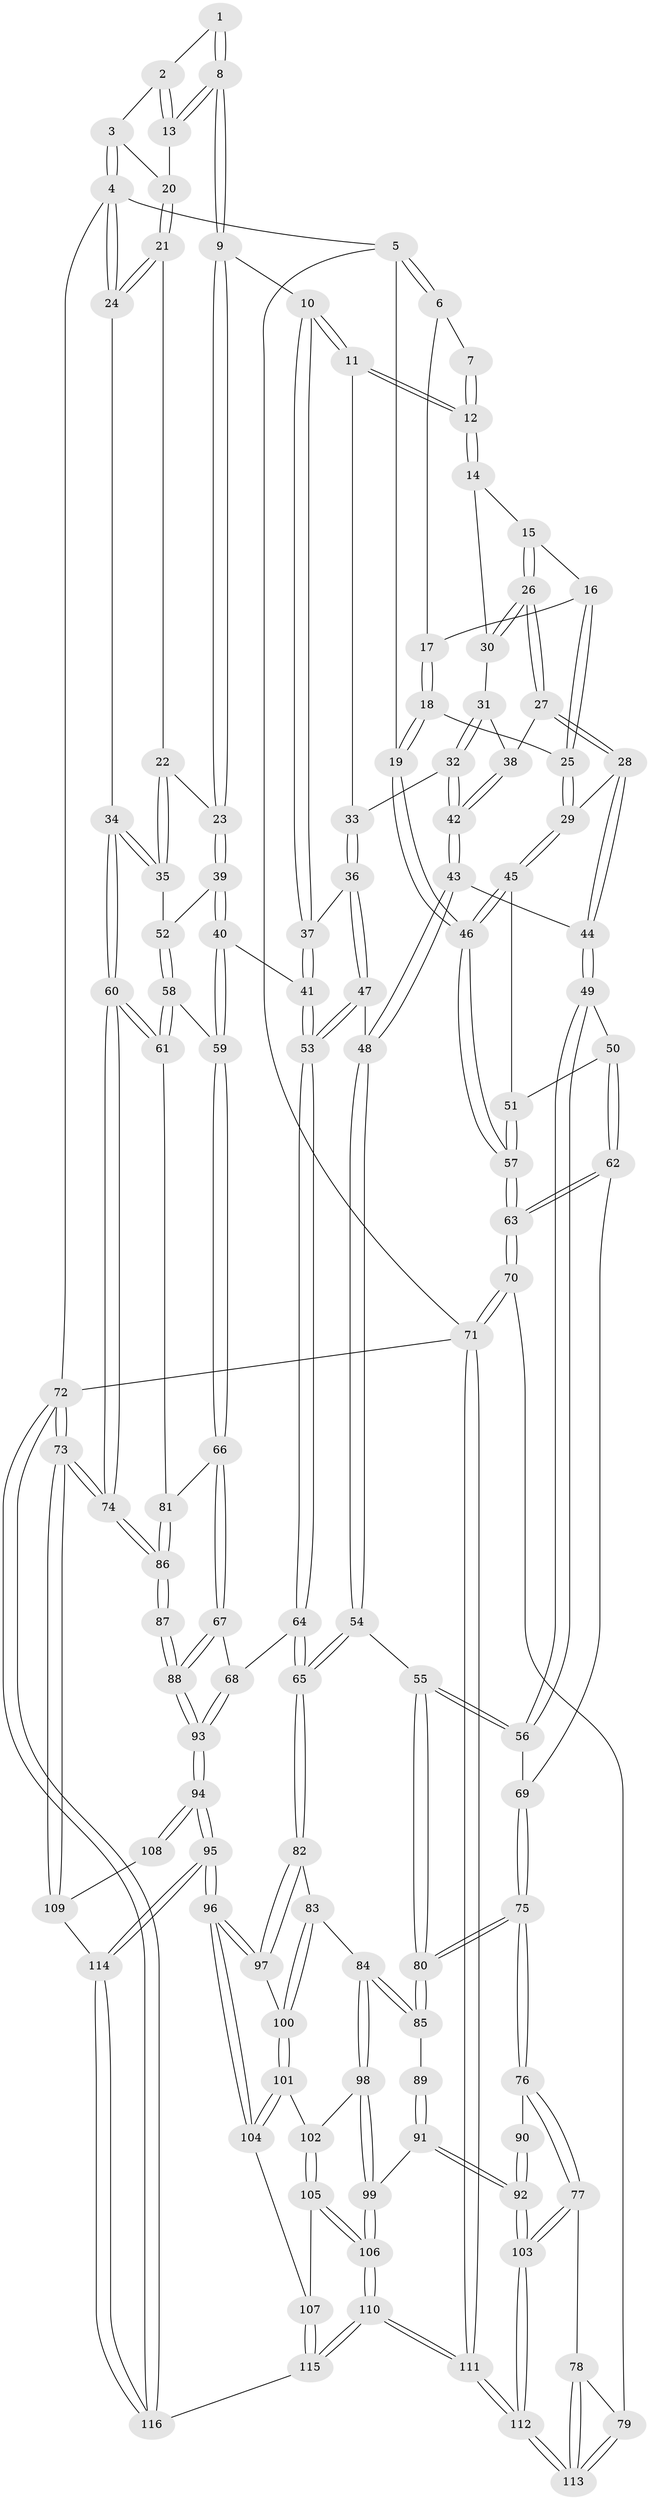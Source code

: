 // coarse degree distribution, {3: 0.1724137931034483, 4: 0.27586206896551724, 5: 0.3103448275862069, 6: 0.15517241379310345, 7: 0.034482758620689655, 2: 0.034482758620689655, 8: 0.017241379310344827}
// Generated by graph-tools (version 1.1) at 2025/21/03/04/25 18:21:18]
// undirected, 116 vertices, 287 edges
graph export_dot {
graph [start="1"]
  node [color=gray90,style=filled];
  1 [pos="+0.7486426613377362+0"];
  2 [pos="+0.920933261432676+0"];
  3 [pos="+1+0"];
  4 [pos="+1+0"];
  5 [pos="+0+0"];
  6 [pos="+0.12067020429395724+0"];
  7 [pos="+0.4936666705594437+0"];
  8 [pos="+0.7209004093221049+0.06798766636650057"];
  9 [pos="+0.7121857511516494+0.08569149772567118"];
  10 [pos="+0.6845091738602795+0.10573540646364646"];
  11 [pos="+0.4814302065349079+0.07628587306371594"];
  12 [pos="+0.47427766070946753+0.06642268820476921"];
  13 [pos="+0.8518084749249134+0.08946384087911337"];
  14 [pos="+0.3524367935108671+0.09040938900604187"];
  15 [pos="+0.3280259751789055+0.08919596354067298"];
  16 [pos="+0.3138412011380593+0.08491380913707565"];
  17 [pos="+0.2151683714678209+0"];
  18 [pos="+0.17800142242897585+0.16367732803380503"];
  19 [pos="+0+0.07210786157760993"];
  20 [pos="+0.8943497020964926+0.10476224771017147"];
  21 [pos="+0.9046002775262055+0.12351929711108349"];
  22 [pos="+0.9044693219084295+0.13415334648868182"];
  23 [pos="+0.8198468199153736+0.21431479705761716"];
  24 [pos="+1+0"];
  25 [pos="+0.20955284264462218+0.18281363400947756"];
  26 [pos="+0.32698854413543005+0.20211949672276505"];
  27 [pos="+0.32455814839468355+0.21176051574976212"];
  28 [pos="+0.2910575676160104+0.23499061299706878"];
  29 [pos="+0.2144940802267029+0.19763683622939537"];
  30 [pos="+0.37015615036666916+0.1740438362793264"];
  31 [pos="+0.3858757977117808+0.19818015045080015"];
  32 [pos="+0.4303285037804586+0.22300283044901925"];
  33 [pos="+0.48221753318326815+0.10285186383941189"];
  34 [pos="+1+0.2829575726164034"];
  35 [pos="+1+0.29233910694626325"];
  36 [pos="+0.5699854808062703+0.24252559123981887"];
  37 [pos="+0.6449285820332585+0.23294369939466494"];
  38 [pos="+0.32872744523103625+0.21245169484363444"];
  39 [pos="+0.8243990049463007+0.28361783158814036"];
  40 [pos="+0.7507716723424819+0.34075848886101734"];
  41 [pos="+0.7231119495149699+0.34257944527317963"];
  42 [pos="+0.43130421144511477+0.27539683640472007"];
  43 [pos="+0.4399133141064652+0.3226211218534663"];
  44 [pos="+0.3243106073048436+0.31500184728540725"];
  45 [pos="+0.18745249666434907+0.27283017084052025"];
  46 [pos="+0+0.18363748882237366"];
  47 [pos="+0.4710360491219439+0.3405277544748071"];
  48 [pos="+0.45905342986292946+0.3396808045722085"];
  49 [pos="+0.22825688498129948+0.38913774906064186"];
  50 [pos="+0.2010881820501964+0.36573911492269956"];
  51 [pos="+0.18920632492262346+0.35359677182478133"];
  52 [pos="+0.9931558949228292+0.3111513470633017"];
  53 [pos="+0.617258506238324+0.454735241721565"];
  54 [pos="+0.41052125537632556+0.4266271695624034"];
  55 [pos="+0.28759852948516285+0.5047573273219289"];
  56 [pos="+0.24102264147451613+0.4565065582213704"];
  57 [pos="+0+0.3384948588774649"];
  58 [pos="+0.9350444292746092+0.40931402063029904"];
  59 [pos="+0.8643552568745745+0.49385751818787144"];
  60 [pos="+1+0.5743271359171331"];
  61 [pos="+1+0.5691999208511335"];
  62 [pos="+0.041318831485739414+0.48200174046712785"];
  63 [pos="+0+0.39880605383142886"];
  64 [pos="+0.6177454625504731+0.5817518247521676"];
  65 [pos="+0.5226702578782834+0.6207396984847975"];
  66 [pos="+0.8639903330721849+0.5589492542699903"];
  67 [pos="+0.823031885520862+0.5782712736765927"];
  68 [pos="+0.6356980229688025+0.5914409750722254"];
  69 [pos="+0.10191687821597892+0.5099513536864786"];
  70 [pos="+0+0.7251245279612668"];
  71 [pos="+0+1"];
  72 [pos="+1+1"];
  73 [pos="+1+1"];
  74 [pos="+1+0.991115932829795"];
  75 [pos="+0.13733736190017434+0.6649842827638628"];
  76 [pos="+0.11732371905859841+0.7099102547235994"];
  77 [pos="+0.09592881941580274+0.738080221303066"];
  78 [pos="+0+0.7401770631428657"];
  79 [pos="+0+0.7253891444279771"];
  80 [pos="+0.296223370809126+0.5494671980679721"];
  81 [pos="+0.9025762369068732+0.5766416050795182"];
  82 [pos="+0.5200479287064497+0.6226502756585643"];
  83 [pos="+0.40806771121311736+0.6463688968614542"];
  84 [pos="+0.40669397829705806+0.6462052230477048"];
  85 [pos="+0.38495217479638805+0.6366759804069726"];
  86 [pos="+0.9441241512694457+0.7958606121563889"];
  87 [pos="+0.9302611920363866+0.7969665925419313"];
  88 [pos="+0.8171216338951138+0.7762710357939612"];
  89 [pos="+0.310269901622577+0.6867865936448461"];
  90 [pos="+0.27706700249613975+0.6981503853742198"];
  91 [pos="+0.2663895929555192+0.8272098632798"];
  92 [pos="+0.24939317860440013+0.8271327594137843"];
  93 [pos="+0.716227209615686+0.8147369127721098"];
  94 [pos="+0.6806649893521726+0.8960049592429307"];
  95 [pos="+0.6633944938989822+0.9275461517276469"];
  96 [pos="+0.5864410578430039+0.8700470357822857"];
  97 [pos="+0.5337200501031014+0.7672241225555341"];
  98 [pos="+0.31596214694606617+0.8170326612064766"];
  99 [pos="+0.2808687833862256+0.8297170890900244"];
  100 [pos="+0.42957079269491566+0.8192758561722562"];
  101 [pos="+0.4261783898642739+0.8311303341295313"];
  102 [pos="+0.40932305789342927+0.8413623288356797"];
  103 [pos="+0.17659462547747234+0.8342833490156699"];
  104 [pos="+0.4845184832316638+0.8637121359298849"];
  105 [pos="+0.40249149708399884+0.8779583068021887"];
  106 [pos="+0.3449362885735677+0.9511546218313981"];
  107 [pos="+0.4518378981143084+0.9323375991058811"];
  108 [pos="+0.8659663375453126+0.8755161953276637"];
  109 [pos="+0.8552277535992318+0.9221409942888622"];
  110 [pos="+0.33477072155825977+1"];
  111 [pos="+0.17463835808409228+1"];
  112 [pos="+0.15632298058134336+1"];
  113 [pos="+0.09233498832934672+0.9839641416281798"];
  114 [pos="+0.6638524351504482+0.9357900737439335"];
  115 [pos="+0.49093855056011676+1"];
  116 [pos="+0.6365098391508942+1"];
  1 -- 2;
  1 -- 8;
  1 -- 8;
  2 -- 3;
  2 -- 13;
  2 -- 13;
  3 -- 4;
  3 -- 4;
  3 -- 20;
  4 -- 5;
  4 -- 24;
  4 -- 24;
  4 -- 72;
  5 -- 6;
  5 -- 6;
  5 -- 19;
  5 -- 71;
  6 -- 7;
  6 -- 17;
  7 -- 12;
  7 -- 12;
  8 -- 9;
  8 -- 9;
  8 -- 13;
  8 -- 13;
  9 -- 10;
  9 -- 23;
  9 -- 23;
  10 -- 11;
  10 -- 11;
  10 -- 37;
  10 -- 37;
  11 -- 12;
  11 -- 12;
  11 -- 33;
  12 -- 14;
  12 -- 14;
  13 -- 20;
  14 -- 15;
  14 -- 30;
  15 -- 16;
  15 -- 26;
  15 -- 26;
  16 -- 17;
  16 -- 25;
  16 -- 25;
  17 -- 18;
  17 -- 18;
  18 -- 19;
  18 -- 19;
  18 -- 25;
  19 -- 46;
  19 -- 46;
  20 -- 21;
  20 -- 21;
  21 -- 22;
  21 -- 24;
  21 -- 24;
  22 -- 23;
  22 -- 35;
  22 -- 35;
  23 -- 39;
  23 -- 39;
  24 -- 34;
  25 -- 29;
  25 -- 29;
  26 -- 27;
  26 -- 27;
  26 -- 30;
  26 -- 30;
  27 -- 28;
  27 -- 28;
  27 -- 38;
  28 -- 29;
  28 -- 44;
  28 -- 44;
  29 -- 45;
  29 -- 45;
  30 -- 31;
  31 -- 32;
  31 -- 32;
  31 -- 38;
  32 -- 33;
  32 -- 42;
  32 -- 42;
  33 -- 36;
  33 -- 36;
  34 -- 35;
  34 -- 35;
  34 -- 60;
  34 -- 60;
  35 -- 52;
  36 -- 37;
  36 -- 47;
  36 -- 47;
  37 -- 41;
  37 -- 41;
  38 -- 42;
  38 -- 42;
  39 -- 40;
  39 -- 40;
  39 -- 52;
  40 -- 41;
  40 -- 59;
  40 -- 59;
  41 -- 53;
  41 -- 53;
  42 -- 43;
  42 -- 43;
  43 -- 44;
  43 -- 48;
  43 -- 48;
  44 -- 49;
  44 -- 49;
  45 -- 46;
  45 -- 46;
  45 -- 51;
  46 -- 57;
  46 -- 57;
  47 -- 48;
  47 -- 53;
  47 -- 53;
  48 -- 54;
  48 -- 54;
  49 -- 50;
  49 -- 56;
  49 -- 56;
  50 -- 51;
  50 -- 62;
  50 -- 62;
  51 -- 57;
  51 -- 57;
  52 -- 58;
  52 -- 58;
  53 -- 64;
  53 -- 64;
  54 -- 55;
  54 -- 65;
  54 -- 65;
  55 -- 56;
  55 -- 56;
  55 -- 80;
  55 -- 80;
  56 -- 69;
  57 -- 63;
  57 -- 63;
  58 -- 59;
  58 -- 61;
  58 -- 61;
  59 -- 66;
  59 -- 66;
  60 -- 61;
  60 -- 61;
  60 -- 74;
  60 -- 74;
  61 -- 81;
  62 -- 63;
  62 -- 63;
  62 -- 69;
  63 -- 70;
  63 -- 70;
  64 -- 65;
  64 -- 65;
  64 -- 68;
  65 -- 82;
  65 -- 82;
  66 -- 67;
  66 -- 67;
  66 -- 81;
  67 -- 68;
  67 -- 88;
  67 -- 88;
  68 -- 93;
  68 -- 93;
  69 -- 75;
  69 -- 75;
  70 -- 71;
  70 -- 71;
  70 -- 79;
  71 -- 111;
  71 -- 111;
  71 -- 72;
  72 -- 73;
  72 -- 73;
  72 -- 116;
  72 -- 116;
  73 -- 74;
  73 -- 74;
  73 -- 109;
  73 -- 109;
  74 -- 86;
  74 -- 86;
  75 -- 76;
  75 -- 76;
  75 -- 80;
  75 -- 80;
  76 -- 77;
  76 -- 77;
  76 -- 90;
  77 -- 78;
  77 -- 103;
  77 -- 103;
  78 -- 79;
  78 -- 113;
  78 -- 113;
  79 -- 113;
  79 -- 113;
  80 -- 85;
  80 -- 85;
  81 -- 86;
  81 -- 86;
  82 -- 83;
  82 -- 97;
  82 -- 97;
  83 -- 84;
  83 -- 100;
  83 -- 100;
  84 -- 85;
  84 -- 85;
  84 -- 98;
  84 -- 98;
  85 -- 89;
  86 -- 87;
  86 -- 87;
  87 -- 88;
  87 -- 88;
  88 -- 93;
  88 -- 93;
  89 -- 91;
  89 -- 91;
  90 -- 92;
  90 -- 92;
  91 -- 92;
  91 -- 92;
  91 -- 99;
  92 -- 103;
  92 -- 103;
  93 -- 94;
  93 -- 94;
  94 -- 95;
  94 -- 95;
  94 -- 108;
  94 -- 108;
  95 -- 96;
  95 -- 96;
  95 -- 114;
  95 -- 114;
  96 -- 97;
  96 -- 97;
  96 -- 104;
  96 -- 104;
  97 -- 100;
  98 -- 99;
  98 -- 99;
  98 -- 102;
  99 -- 106;
  99 -- 106;
  100 -- 101;
  100 -- 101;
  101 -- 102;
  101 -- 104;
  101 -- 104;
  102 -- 105;
  102 -- 105;
  103 -- 112;
  103 -- 112;
  104 -- 107;
  105 -- 106;
  105 -- 106;
  105 -- 107;
  106 -- 110;
  106 -- 110;
  107 -- 115;
  107 -- 115;
  108 -- 109;
  109 -- 114;
  110 -- 111;
  110 -- 111;
  110 -- 115;
  110 -- 115;
  111 -- 112;
  111 -- 112;
  112 -- 113;
  112 -- 113;
  114 -- 116;
  114 -- 116;
  115 -- 116;
}
